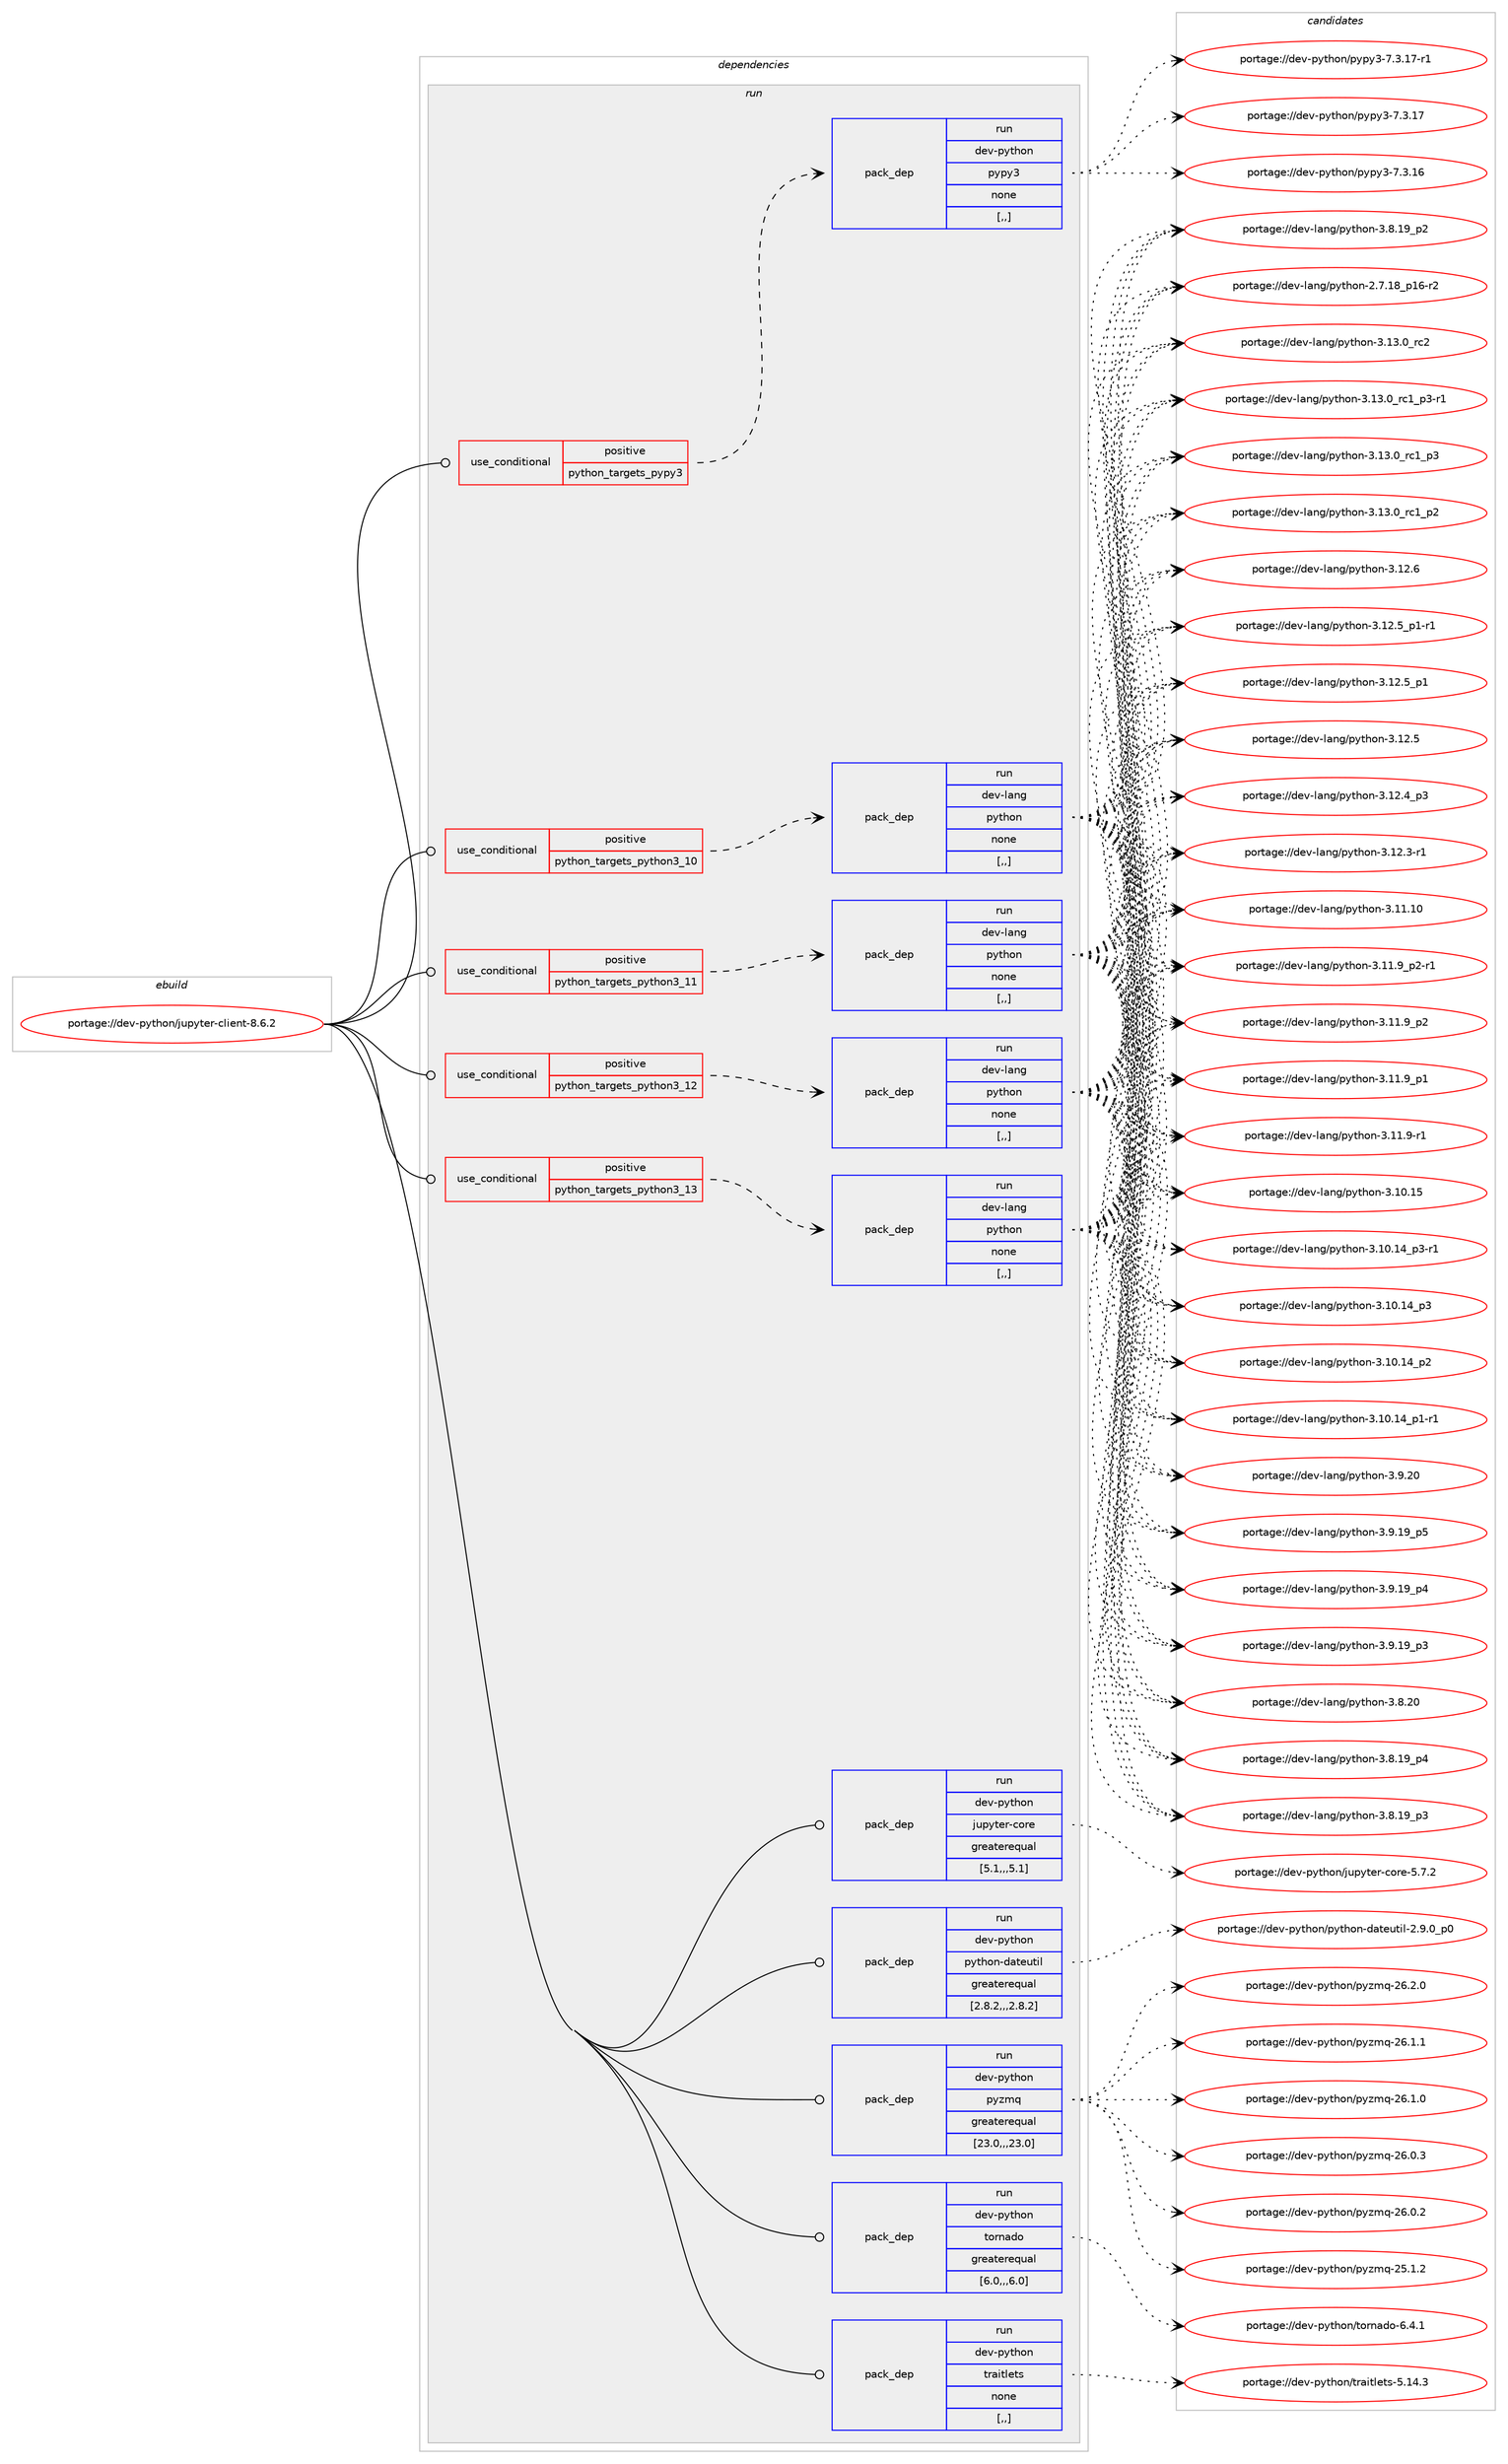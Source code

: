 digraph prolog {

# *************
# Graph options
# *************

newrank=true;
concentrate=true;
compound=true;
graph [rankdir=LR,fontname=Helvetica,fontsize=10,ranksep=1.5];#, ranksep=2.5, nodesep=0.2];
edge  [arrowhead=vee];
node  [fontname=Helvetica,fontsize=10];

# **********
# The ebuild
# **********

subgraph cluster_leftcol {
color=gray;
label=<<i>ebuild</i>>;
id [label="portage://dev-python/jupyter-client-8.6.2", color=red, width=4, href="../dev-python/jupyter-client-8.6.2.svg"];
}

# ****************
# The dependencies
# ****************

subgraph cluster_midcol {
color=gray;
label=<<i>dependencies</i>>;
subgraph cluster_compile {
fillcolor="#eeeeee";
style=filled;
label=<<i>compile</i>>;
}
subgraph cluster_compileandrun {
fillcolor="#eeeeee";
style=filled;
label=<<i>compile and run</i>>;
}
subgraph cluster_run {
fillcolor="#eeeeee";
style=filled;
label=<<i>run</i>>;
subgraph cond164316 {
dependency643608 [label=<<TABLE BORDER="0" CELLBORDER="1" CELLSPACING="0" CELLPADDING="4"><TR><TD ROWSPAN="3" CELLPADDING="10">use_conditional</TD></TR><TR><TD>positive</TD></TR><TR><TD>python_targets_pypy3</TD></TR></TABLE>>, shape=none, color=red];
subgraph pack474473 {
dependency643609 [label=<<TABLE BORDER="0" CELLBORDER="1" CELLSPACING="0" CELLPADDING="4" WIDTH="220"><TR><TD ROWSPAN="6" CELLPADDING="30">pack_dep</TD></TR><TR><TD WIDTH="110">run</TD></TR><TR><TD>dev-python</TD></TR><TR><TD>pypy3</TD></TR><TR><TD>none</TD></TR><TR><TD>[,,]</TD></TR></TABLE>>, shape=none, color=blue];
}
dependency643608:e -> dependency643609:w [weight=20,style="dashed",arrowhead="vee"];
}
id:e -> dependency643608:w [weight=20,style="solid",arrowhead="odot"];
subgraph cond164317 {
dependency643610 [label=<<TABLE BORDER="0" CELLBORDER="1" CELLSPACING="0" CELLPADDING="4"><TR><TD ROWSPAN="3" CELLPADDING="10">use_conditional</TD></TR><TR><TD>positive</TD></TR><TR><TD>python_targets_python3_10</TD></TR></TABLE>>, shape=none, color=red];
subgraph pack474474 {
dependency643611 [label=<<TABLE BORDER="0" CELLBORDER="1" CELLSPACING="0" CELLPADDING="4" WIDTH="220"><TR><TD ROWSPAN="6" CELLPADDING="30">pack_dep</TD></TR><TR><TD WIDTH="110">run</TD></TR><TR><TD>dev-lang</TD></TR><TR><TD>python</TD></TR><TR><TD>none</TD></TR><TR><TD>[,,]</TD></TR></TABLE>>, shape=none, color=blue];
}
dependency643610:e -> dependency643611:w [weight=20,style="dashed",arrowhead="vee"];
}
id:e -> dependency643610:w [weight=20,style="solid",arrowhead="odot"];
subgraph cond164318 {
dependency643612 [label=<<TABLE BORDER="0" CELLBORDER="1" CELLSPACING="0" CELLPADDING="4"><TR><TD ROWSPAN="3" CELLPADDING="10">use_conditional</TD></TR><TR><TD>positive</TD></TR><TR><TD>python_targets_python3_11</TD></TR></TABLE>>, shape=none, color=red];
subgraph pack474475 {
dependency643613 [label=<<TABLE BORDER="0" CELLBORDER="1" CELLSPACING="0" CELLPADDING="4" WIDTH="220"><TR><TD ROWSPAN="6" CELLPADDING="30">pack_dep</TD></TR><TR><TD WIDTH="110">run</TD></TR><TR><TD>dev-lang</TD></TR><TR><TD>python</TD></TR><TR><TD>none</TD></TR><TR><TD>[,,]</TD></TR></TABLE>>, shape=none, color=blue];
}
dependency643612:e -> dependency643613:w [weight=20,style="dashed",arrowhead="vee"];
}
id:e -> dependency643612:w [weight=20,style="solid",arrowhead="odot"];
subgraph cond164319 {
dependency643614 [label=<<TABLE BORDER="0" CELLBORDER="1" CELLSPACING="0" CELLPADDING="4"><TR><TD ROWSPAN="3" CELLPADDING="10">use_conditional</TD></TR><TR><TD>positive</TD></TR><TR><TD>python_targets_python3_12</TD></TR></TABLE>>, shape=none, color=red];
subgraph pack474476 {
dependency643615 [label=<<TABLE BORDER="0" CELLBORDER="1" CELLSPACING="0" CELLPADDING="4" WIDTH="220"><TR><TD ROWSPAN="6" CELLPADDING="30">pack_dep</TD></TR><TR><TD WIDTH="110">run</TD></TR><TR><TD>dev-lang</TD></TR><TR><TD>python</TD></TR><TR><TD>none</TD></TR><TR><TD>[,,]</TD></TR></TABLE>>, shape=none, color=blue];
}
dependency643614:e -> dependency643615:w [weight=20,style="dashed",arrowhead="vee"];
}
id:e -> dependency643614:w [weight=20,style="solid",arrowhead="odot"];
subgraph cond164320 {
dependency643616 [label=<<TABLE BORDER="0" CELLBORDER="1" CELLSPACING="0" CELLPADDING="4"><TR><TD ROWSPAN="3" CELLPADDING="10">use_conditional</TD></TR><TR><TD>positive</TD></TR><TR><TD>python_targets_python3_13</TD></TR></TABLE>>, shape=none, color=red];
subgraph pack474477 {
dependency643617 [label=<<TABLE BORDER="0" CELLBORDER="1" CELLSPACING="0" CELLPADDING="4" WIDTH="220"><TR><TD ROWSPAN="6" CELLPADDING="30">pack_dep</TD></TR><TR><TD WIDTH="110">run</TD></TR><TR><TD>dev-lang</TD></TR><TR><TD>python</TD></TR><TR><TD>none</TD></TR><TR><TD>[,,]</TD></TR></TABLE>>, shape=none, color=blue];
}
dependency643616:e -> dependency643617:w [weight=20,style="dashed",arrowhead="vee"];
}
id:e -> dependency643616:w [weight=20,style="solid",arrowhead="odot"];
subgraph pack474478 {
dependency643618 [label=<<TABLE BORDER="0" CELLBORDER="1" CELLSPACING="0" CELLPADDING="4" WIDTH="220"><TR><TD ROWSPAN="6" CELLPADDING="30">pack_dep</TD></TR><TR><TD WIDTH="110">run</TD></TR><TR><TD>dev-python</TD></TR><TR><TD>jupyter-core</TD></TR><TR><TD>greaterequal</TD></TR><TR><TD>[5.1,,,5.1]</TD></TR></TABLE>>, shape=none, color=blue];
}
id:e -> dependency643618:w [weight=20,style="solid",arrowhead="odot"];
subgraph pack474479 {
dependency643619 [label=<<TABLE BORDER="0" CELLBORDER="1" CELLSPACING="0" CELLPADDING="4" WIDTH="220"><TR><TD ROWSPAN="6" CELLPADDING="30">pack_dep</TD></TR><TR><TD WIDTH="110">run</TD></TR><TR><TD>dev-python</TD></TR><TR><TD>python-dateutil</TD></TR><TR><TD>greaterequal</TD></TR><TR><TD>[2.8.2,,,2.8.2]</TD></TR></TABLE>>, shape=none, color=blue];
}
id:e -> dependency643619:w [weight=20,style="solid",arrowhead="odot"];
subgraph pack474480 {
dependency643620 [label=<<TABLE BORDER="0" CELLBORDER="1" CELLSPACING="0" CELLPADDING="4" WIDTH="220"><TR><TD ROWSPAN="6" CELLPADDING="30">pack_dep</TD></TR><TR><TD WIDTH="110">run</TD></TR><TR><TD>dev-python</TD></TR><TR><TD>pyzmq</TD></TR><TR><TD>greaterequal</TD></TR><TR><TD>[23.0,,,23.0]</TD></TR></TABLE>>, shape=none, color=blue];
}
id:e -> dependency643620:w [weight=20,style="solid",arrowhead="odot"];
subgraph pack474481 {
dependency643621 [label=<<TABLE BORDER="0" CELLBORDER="1" CELLSPACING="0" CELLPADDING="4" WIDTH="220"><TR><TD ROWSPAN="6" CELLPADDING="30">pack_dep</TD></TR><TR><TD WIDTH="110">run</TD></TR><TR><TD>dev-python</TD></TR><TR><TD>tornado</TD></TR><TR><TD>greaterequal</TD></TR><TR><TD>[6.0,,,6.0]</TD></TR></TABLE>>, shape=none, color=blue];
}
id:e -> dependency643621:w [weight=20,style="solid",arrowhead="odot"];
subgraph pack474482 {
dependency643622 [label=<<TABLE BORDER="0" CELLBORDER="1" CELLSPACING="0" CELLPADDING="4" WIDTH="220"><TR><TD ROWSPAN="6" CELLPADDING="30">pack_dep</TD></TR><TR><TD WIDTH="110">run</TD></TR><TR><TD>dev-python</TD></TR><TR><TD>traitlets</TD></TR><TR><TD>none</TD></TR><TR><TD>[,,]</TD></TR></TABLE>>, shape=none, color=blue];
}
id:e -> dependency643622:w [weight=20,style="solid",arrowhead="odot"];
}
}

# **************
# The candidates
# **************

subgraph cluster_choices {
rank=same;
color=gray;
label=<<i>candidates</i>>;

subgraph choice474473 {
color=black;
nodesep=1;
choice100101118451121211161041111104711212111212151455546514649554511449 [label="portage://dev-python/pypy3-7.3.17-r1", color=red, width=4,href="../dev-python/pypy3-7.3.17-r1.svg"];
choice10010111845112121116104111110471121211121215145554651464955 [label="portage://dev-python/pypy3-7.3.17", color=red, width=4,href="../dev-python/pypy3-7.3.17.svg"];
choice10010111845112121116104111110471121211121215145554651464954 [label="portage://dev-python/pypy3-7.3.16", color=red, width=4,href="../dev-python/pypy3-7.3.16.svg"];
dependency643609:e -> choice100101118451121211161041111104711212111212151455546514649554511449:w [style=dotted,weight="100"];
dependency643609:e -> choice10010111845112121116104111110471121211121215145554651464955:w [style=dotted,weight="100"];
dependency643609:e -> choice10010111845112121116104111110471121211121215145554651464954:w [style=dotted,weight="100"];
}
subgraph choice474474 {
color=black;
nodesep=1;
choice10010111845108971101034711212111610411111045514649514648951149950 [label="portage://dev-lang/python-3.13.0_rc2", color=red, width=4,href="../dev-lang/python-3.13.0_rc2.svg"];
choice1001011184510897110103471121211161041111104551464951464895114994995112514511449 [label="portage://dev-lang/python-3.13.0_rc1_p3-r1", color=red, width=4,href="../dev-lang/python-3.13.0_rc1_p3-r1.svg"];
choice100101118451089711010347112121116104111110455146495146489511499499511251 [label="portage://dev-lang/python-3.13.0_rc1_p3", color=red, width=4,href="../dev-lang/python-3.13.0_rc1_p3.svg"];
choice100101118451089711010347112121116104111110455146495146489511499499511250 [label="portage://dev-lang/python-3.13.0_rc1_p2", color=red, width=4,href="../dev-lang/python-3.13.0_rc1_p2.svg"];
choice10010111845108971101034711212111610411111045514649504654 [label="portage://dev-lang/python-3.12.6", color=red, width=4,href="../dev-lang/python-3.12.6.svg"];
choice1001011184510897110103471121211161041111104551464950465395112494511449 [label="portage://dev-lang/python-3.12.5_p1-r1", color=red, width=4,href="../dev-lang/python-3.12.5_p1-r1.svg"];
choice100101118451089711010347112121116104111110455146495046539511249 [label="portage://dev-lang/python-3.12.5_p1", color=red, width=4,href="../dev-lang/python-3.12.5_p1.svg"];
choice10010111845108971101034711212111610411111045514649504653 [label="portage://dev-lang/python-3.12.5", color=red, width=4,href="../dev-lang/python-3.12.5.svg"];
choice100101118451089711010347112121116104111110455146495046529511251 [label="portage://dev-lang/python-3.12.4_p3", color=red, width=4,href="../dev-lang/python-3.12.4_p3.svg"];
choice100101118451089711010347112121116104111110455146495046514511449 [label="portage://dev-lang/python-3.12.3-r1", color=red, width=4,href="../dev-lang/python-3.12.3-r1.svg"];
choice1001011184510897110103471121211161041111104551464949464948 [label="portage://dev-lang/python-3.11.10", color=red, width=4,href="../dev-lang/python-3.11.10.svg"];
choice1001011184510897110103471121211161041111104551464949465795112504511449 [label="portage://dev-lang/python-3.11.9_p2-r1", color=red, width=4,href="../dev-lang/python-3.11.9_p2-r1.svg"];
choice100101118451089711010347112121116104111110455146494946579511250 [label="portage://dev-lang/python-3.11.9_p2", color=red, width=4,href="../dev-lang/python-3.11.9_p2.svg"];
choice100101118451089711010347112121116104111110455146494946579511249 [label="portage://dev-lang/python-3.11.9_p1", color=red, width=4,href="../dev-lang/python-3.11.9_p1.svg"];
choice100101118451089711010347112121116104111110455146494946574511449 [label="portage://dev-lang/python-3.11.9-r1", color=red, width=4,href="../dev-lang/python-3.11.9-r1.svg"];
choice1001011184510897110103471121211161041111104551464948464953 [label="portage://dev-lang/python-3.10.15", color=red, width=4,href="../dev-lang/python-3.10.15.svg"];
choice100101118451089711010347112121116104111110455146494846495295112514511449 [label="portage://dev-lang/python-3.10.14_p3-r1", color=red, width=4,href="../dev-lang/python-3.10.14_p3-r1.svg"];
choice10010111845108971101034711212111610411111045514649484649529511251 [label="portage://dev-lang/python-3.10.14_p3", color=red, width=4,href="../dev-lang/python-3.10.14_p3.svg"];
choice10010111845108971101034711212111610411111045514649484649529511250 [label="portage://dev-lang/python-3.10.14_p2", color=red, width=4,href="../dev-lang/python-3.10.14_p2.svg"];
choice100101118451089711010347112121116104111110455146494846495295112494511449 [label="portage://dev-lang/python-3.10.14_p1-r1", color=red, width=4,href="../dev-lang/python-3.10.14_p1-r1.svg"];
choice10010111845108971101034711212111610411111045514657465048 [label="portage://dev-lang/python-3.9.20", color=red, width=4,href="../dev-lang/python-3.9.20.svg"];
choice100101118451089711010347112121116104111110455146574649579511253 [label="portage://dev-lang/python-3.9.19_p5", color=red, width=4,href="../dev-lang/python-3.9.19_p5.svg"];
choice100101118451089711010347112121116104111110455146574649579511252 [label="portage://dev-lang/python-3.9.19_p4", color=red, width=4,href="../dev-lang/python-3.9.19_p4.svg"];
choice100101118451089711010347112121116104111110455146574649579511251 [label="portage://dev-lang/python-3.9.19_p3", color=red, width=4,href="../dev-lang/python-3.9.19_p3.svg"];
choice10010111845108971101034711212111610411111045514656465048 [label="portage://dev-lang/python-3.8.20", color=red, width=4,href="../dev-lang/python-3.8.20.svg"];
choice100101118451089711010347112121116104111110455146564649579511252 [label="portage://dev-lang/python-3.8.19_p4", color=red, width=4,href="../dev-lang/python-3.8.19_p4.svg"];
choice100101118451089711010347112121116104111110455146564649579511251 [label="portage://dev-lang/python-3.8.19_p3", color=red, width=4,href="../dev-lang/python-3.8.19_p3.svg"];
choice100101118451089711010347112121116104111110455146564649579511250 [label="portage://dev-lang/python-3.8.19_p2", color=red, width=4,href="../dev-lang/python-3.8.19_p2.svg"];
choice100101118451089711010347112121116104111110455046554649569511249544511450 [label="portage://dev-lang/python-2.7.18_p16-r2", color=red, width=4,href="../dev-lang/python-2.7.18_p16-r2.svg"];
dependency643611:e -> choice10010111845108971101034711212111610411111045514649514648951149950:w [style=dotted,weight="100"];
dependency643611:e -> choice1001011184510897110103471121211161041111104551464951464895114994995112514511449:w [style=dotted,weight="100"];
dependency643611:e -> choice100101118451089711010347112121116104111110455146495146489511499499511251:w [style=dotted,weight="100"];
dependency643611:e -> choice100101118451089711010347112121116104111110455146495146489511499499511250:w [style=dotted,weight="100"];
dependency643611:e -> choice10010111845108971101034711212111610411111045514649504654:w [style=dotted,weight="100"];
dependency643611:e -> choice1001011184510897110103471121211161041111104551464950465395112494511449:w [style=dotted,weight="100"];
dependency643611:e -> choice100101118451089711010347112121116104111110455146495046539511249:w [style=dotted,weight="100"];
dependency643611:e -> choice10010111845108971101034711212111610411111045514649504653:w [style=dotted,weight="100"];
dependency643611:e -> choice100101118451089711010347112121116104111110455146495046529511251:w [style=dotted,weight="100"];
dependency643611:e -> choice100101118451089711010347112121116104111110455146495046514511449:w [style=dotted,weight="100"];
dependency643611:e -> choice1001011184510897110103471121211161041111104551464949464948:w [style=dotted,weight="100"];
dependency643611:e -> choice1001011184510897110103471121211161041111104551464949465795112504511449:w [style=dotted,weight="100"];
dependency643611:e -> choice100101118451089711010347112121116104111110455146494946579511250:w [style=dotted,weight="100"];
dependency643611:e -> choice100101118451089711010347112121116104111110455146494946579511249:w [style=dotted,weight="100"];
dependency643611:e -> choice100101118451089711010347112121116104111110455146494946574511449:w [style=dotted,weight="100"];
dependency643611:e -> choice1001011184510897110103471121211161041111104551464948464953:w [style=dotted,weight="100"];
dependency643611:e -> choice100101118451089711010347112121116104111110455146494846495295112514511449:w [style=dotted,weight="100"];
dependency643611:e -> choice10010111845108971101034711212111610411111045514649484649529511251:w [style=dotted,weight="100"];
dependency643611:e -> choice10010111845108971101034711212111610411111045514649484649529511250:w [style=dotted,weight="100"];
dependency643611:e -> choice100101118451089711010347112121116104111110455146494846495295112494511449:w [style=dotted,weight="100"];
dependency643611:e -> choice10010111845108971101034711212111610411111045514657465048:w [style=dotted,weight="100"];
dependency643611:e -> choice100101118451089711010347112121116104111110455146574649579511253:w [style=dotted,weight="100"];
dependency643611:e -> choice100101118451089711010347112121116104111110455146574649579511252:w [style=dotted,weight="100"];
dependency643611:e -> choice100101118451089711010347112121116104111110455146574649579511251:w [style=dotted,weight="100"];
dependency643611:e -> choice10010111845108971101034711212111610411111045514656465048:w [style=dotted,weight="100"];
dependency643611:e -> choice100101118451089711010347112121116104111110455146564649579511252:w [style=dotted,weight="100"];
dependency643611:e -> choice100101118451089711010347112121116104111110455146564649579511251:w [style=dotted,weight="100"];
dependency643611:e -> choice100101118451089711010347112121116104111110455146564649579511250:w [style=dotted,weight="100"];
dependency643611:e -> choice100101118451089711010347112121116104111110455046554649569511249544511450:w [style=dotted,weight="100"];
}
subgraph choice474475 {
color=black;
nodesep=1;
choice10010111845108971101034711212111610411111045514649514648951149950 [label="portage://dev-lang/python-3.13.0_rc2", color=red, width=4,href="../dev-lang/python-3.13.0_rc2.svg"];
choice1001011184510897110103471121211161041111104551464951464895114994995112514511449 [label="portage://dev-lang/python-3.13.0_rc1_p3-r1", color=red, width=4,href="../dev-lang/python-3.13.0_rc1_p3-r1.svg"];
choice100101118451089711010347112121116104111110455146495146489511499499511251 [label="portage://dev-lang/python-3.13.0_rc1_p3", color=red, width=4,href="../dev-lang/python-3.13.0_rc1_p3.svg"];
choice100101118451089711010347112121116104111110455146495146489511499499511250 [label="portage://dev-lang/python-3.13.0_rc1_p2", color=red, width=4,href="../dev-lang/python-3.13.0_rc1_p2.svg"];
choice10010111845108971101034711212111610411111045514649504654 [label="portage://dev-lang/python-3.12.6", color=red, width=4,href="../dev-lang/python-3.12.6.svg"];
choice1001011184510897110103471121211161041111104551464950465395112494511449 [label="portage://dev-lang/python-3.12.5_p1-r1", color=red, width=4,href="../dev-lang/python-3.12.5_p1-r1.svg"];
choice100101118451089711010347112121116104111110455146495046539511249 [label="portage://dev-lang/python-3.12.5_p1", color=red, width=4,href="../dev-lang/python-3.12.5_p1.svg"];
choice10010111845108971101034711212111610411111045514649504653 [label="portage://dev-lang/python-3.12.5", color=red, width=4,href="../dev-lang/python-3.12.5.svg"];
choice100101118451089711010347112121116104111110455146495046529511251 [label="portage://dev-lang/python-3.12.4_p3", color=red, width=4,href="../dev-lang/python-3.12.4_p3.svg"];
choice100101118451089711010347112121116104111110455146495046514511449 [label="portage://dev-lang/python-3.12.3-r1", color=red, width=4,href="../dev-lang/python-3.12.3-r1.svg"];
choice1001011184510897110103471121211161041111104551464949464948 [label="portage://dev-lang/python-3.11.10", color=red, width=4,href="../dev-lang/python-3.11.10.svg"];
choice1001011184510897110103471121211161041111104551464949465795112504511449 [label="portage://dev-lang/python-3.11.9_p2-r1", color=red, width=4,href="../dev-lang/python-3.11.9_p2-r1.svg"];
choice100101118451089711010347112121116104111110455146494946579511250 [label="portage://dev-lang/python-3.11.9_p2", color=red, width=4,href="../dev-lang/python-3.11.9_p2.svg"];
choice100101118451089711010347112121116104111110455146494946579511249 [label="portage://dev-lang/python-3.11.9_p1", color=red, width=4,href="../dev-lang/python-3.11.9_p1.svg"];
choice100101118451089711010347112121116104111110455146494946574511449 [label="portage://dev-lang/python-3.11.9-r1", color=red, width=4,href="../dev-lang/python-3.11.9-r1.svg"];
choice1001011184510897110103471121211161041111104551464948464953 [label="portage://dev-lang/python-3.10.15", color=red, width=4,href="../dev-lang/python-3.10.15.svg"];
choice100101118451089711010347112121116104111110455146494846495295112514511449 [label="portage://dev-lang/python-3.10.14_p3-r1", color=red, width=4,href="../dev-lang/python-3.10.14_p3-r1.svg"];
choice10010111845108971101034711212111610411111045514649484649529511251 [label="portage://dev-lang/python-3.10.14_p3", color=red, width=4,href="../dev-lang/python-3.10.14_p3.svg"];
choice10010111845108971101034711212111610411111045514649484649529511250 [label="portage://dev-lang/python-3.10.14_p2", color=red, width=4,href="../dev-lang/python-3.10.14_p2.svg"];
choice100101118451089711010347112121116104111110455146494846495295112494511449 [label="portage://dev-lang/python-3.10.14_p1-r1", color=red, width=4,href="../dev-lang/python-3.10.14_p1-r1.svg"];
choice10010111845108971101034711212111610411111045514657465048 [label="portage://dev-lang/python-3.9.20", color=red, width=4,href="../dev-lang/python-3.9.20.svg"];
choice100101118451089711010347112121116104111110455146574649579511253 [label="portage://dev-lang/python-3.9.19_p5", color=red, width=4,href="../dev-lang/python-3.9.19_p5.svg"];
choice100101118451089711010347112121116104111110455146574649579511252 [label="portage://dev-lang/python-3.9.19_p4", color=red, width=4,href="../dev-lang/python-3.9.19_p4.svg"];
choice100101118451089711010347112121116104111110455146574649579511251 [label="portage://dev-lang/python-3.9.19_p3", color=red, width=4,href="../dev-lang/python-3.9.19_p3.svg"];
choice10010111845108971101034711212111610411111045514656465048 [label="portage://dev-lang/python-3.8.20", color=red, width=4,href="../dev-lang/python-3.8.20.svg"];
choice100101118451089711010347112121116104111110455146564649579511252 [label="portage://dev-lang/python-3.8.19_p4", color=red, width=4,href="../dev-lang/python-3.8.19_p4.svg"];
choice100101118451089711010347112121116104111110455146564649579511251 [label="portage://dev-lang/python-3.8.19_p3", color=red, width=4,href="../dev-lang/python-3.8.19_p3.svg"];
choice100101118451089711010347112121116104111110455146564649579511250 [label="portage://dev-lang/python-3.8.19_p2", color=red, width=4,href="../dev-lang/python-3.8.19_p2.svg"];
choice100101118451089711010347112121116104111110455046554649569511249544511450 [label="portage://dev-lang/python-2.7.18_p16-r2", color=red, width=4,href="../dev-lang/python-2.7.18_p16-r2.svg"];
dependency643613:e -> choice10010111845108971101034711212111610411111045514649514648951149950:w [style=dotted,weight="100"];
dependency643613:e -> choice1001011184510897110103471121211161041111104551464951464895114994995112514511449:w [style=dotted,weight="100"];
dependency643613:e -> choice100101118451089711010347112121116104111110455146495146489511499499511251:w [style=dotted,weight="100"];
dependency643613:e -> choice100101118451089711010347112121116104111110455146495146489511499499511250:w [style=dotted,weight="100"];
dependency643613:e -> choice10010111845108971101034711212111610411111045514649504654:w [style=dotted,weight="100"];
dependency643613:e -> choice1001011184510897110103471121211161041111104551464950465395112494511449:w [style=dotted,weight="100"];
dependency643613:e -> choice100101118451089711010347112121116104111110455146495046539511249:w [style=dotted,weight="100"];
dependency643613:e -> choice10010111845108971101034711212111610411111045514649504653:w [style=dotted,weight="100"];
dependency643613:e -> choice100101118451089711010347112121116104111110455146495046529511251:w [style=dotted,weight="100"];
dependency643613:e -> choice100101118451089711010347112121116104111110455146495046514511449:w [style=dotted,weight="100"];
dependency643613:e -> choice1001011184510897110103471121211161041111104551464949464948:w [style=dotted,weight="100"];
dependency643613:e -> choice1001011184510897110103471121211161041111104551464949465795112504511449:w [style=dotted,weight="100"];
dependency643613:e -> choice100101118451089711010347112121116104111110455146494946579511250:w [style=dotted,weight="100"];
dependency643613:e -> choice100101118451089711010347112121116104111110455146494946579511249:w [style=dotted,weight="100"];
dependency643613:e -> choice100101118451089711010347112121116104111110455146494946574511449:w [style=dotted,weight="100"];
dependency643613:e -> choice1001011184510897110103471121211161041111104551464948464953:w [style=dotted,weight="100"];
dependency643613:e -> choice100101118451089711010347112121116104111110455146494846495295112514511449:w [style=dotted,weight="100"];
dependency643613:e -> choice10010111845108971101034711212111610411111045514649484649529511251:w [style=dotted,weight="100"];
dependency643613:e -> choice10010111845108971101034711212111610411111045514649484649529511250:w [style=dotted,weight="100"];
dependency643613:e -> choice100101118451089711010347112121116104111110455146494846495295112494511449:w [style=dotted,weight="100"];
dependency643613:e -> choice10010111845108971101034711212111610411111045514657465048:w [style=dotted,weight="100"];
dependency643613:e -> choice100101118451089711010347112121116104111110455146574649579511253:w [style=dotted,weight="100"];
dependency643613:e -> choice100101118451089711010347112121116104111110455146574649579511252:w [style=dotted,weight="100"];
dependency643613:e -> choice100101118451089711010347112121116104111110455146574649579511251:w [style=dotted,weight="100"];
dependency643613:e -> choice10010111845108971101034711212111610411111045514656465048:w [style=dotted,weight="100"];
dependency643613:e -> choice100101118451089711010347112121116104111110455146564649579511252:w [style=dotted,weight="100"];
dependency643613:e -> choice100101118451089711010347112121116104111110455146564649579511251:w [style=dotted,weight="100"];
dependency643613:e -> choice100101118451089711010347112121116104111110455146564649579511250:w [style=dotted,weight="100"];
dependency643613:e -> choice100101118451089711010347112121116104111110455046554649569511249544511450:w [style=dotted,weight="100"];
}
subgraph choice474476 {
color=black;
nodesep=1;
choice10010111845108971101034711212111610411111045514649514648951149950 [label="portage://dev-lang/python-3.13.0_rc2", color=red, width=4,href="../dev-lang/python-3.13.0_rc2.svg"];
choice1001011184510897110103471121211161041111104551464951464895114994995112514511449 [label="portage://dev-lang/python-3.13.0_rc1_p3-r1", color=red, width=4,href="../dev-lang/python-3.13.0_rc1_p3-r1.svg"];
choice100101118451089711010347112121116104111110455146495146489511499499511251 [label="portage://dev-lang/python-3.13.0_rc1_p3", color=red, width=4,href="../dev-lang/python-3.13.0_rc1_p3.svg"];
choice100101118451089711010347112121116104111110455146495146489511499499511250 [label="portage://dev-lang/python-3.13.0_rc1_p2", color=red, width=4,href="../dev-lang/python-3.13.0_rc1_p2.svg"];
choice10010111845108971101034711212111610411111045514649504654 [label="portage://dev-lang/python-3.12.6", color=red, width=4,href="../dev-lang/python-3.12.6.svg"];
choice1001011184510897110103471121211161041111104551464950465395112494511449 [label="portage://dev-lang/python-3.12.5_p1-r1", color=red, width=4,href="../dev-lang/python-3.12.5_p1-r1.svg"];
choice100101118451089711010347112121116104111110455146495046539511249 [label="portage://dev-lang/python-3.12.5_p1", color=red, width=4,href="../dev-lang/python-3.12.5_p1.svg"];
choice10010111845108971101034711212111610411111045514649504653 [label="portage://dev-lang/python-3.12.5", color=red, width=4,href="../dev-lang/python-3.12.5.svg"];
choice100101118451089711010347112121116104111110455146495046529511251 [label="portage://dev-lang/python-3.12.4_p3", color=red, width=4,href="../dev-lang/python-3.12.4_p3.svg"];
choice100101118451089711010347112121116104111110455146495046514511449 [label="portage://dev-lang/python-3.12.3-r1", color=red, width=4,href="../dev-lang/python-3.12.3-r1.svg"];
choice1001011184510897110103471121211161041111104551464949464948 [label="portage://dev-lang/python-3.11.10", color=red, width=4,href="../dev-lang/python-3.11.10.svg"];
choice1001011184510897110103471121211161041111104551464949465795112504511449 [label="portage://dev-lang/python-3.11.9_p2-r1", color=red, width=4,href="../dev-lang/python-3.11.9_p2-r1.svg"];
choice100101118451089711010347112121116104111110455146494946579511250 [label="portage://dev-lang/python-3.11.9_p2", color=red, width=4,href="../dev-lang/python-3.11.9_p2.svg"];
choice100101118451089711010347112121116104111110455146494946579511249 [label="portage://dev-lang/python-3.11.9_p1", color=red, width=4,href="../dev-lang/python-3.11.9_p1.svg"];
choice100101118451089711010347112121116104111110455146494946574511449 [label="portage://dev-lang/python-3.11.9-r1", color=red, width=4,href="../dev-lang/python-3.11.9-r1.svg"];
choice1001011184510897110103471121211161041111104551464948464953 [label="portage://dev-lang/python-3.10.15", color=red, width=4,href="../dev-lang/python-3.10.15.svg"];
choice100101118451089711010347112121116104111110455146494846495295112514511449 [label="portage://dev-lang/python-3.10.14_p3-r1", color=red, width=4,href="../dev-lang/python-3.10.14_p3-r1.svg"];
choice10010111845108971101034711212111610411111045514649484649529511251 [label="portage://dev-lang/python-3.10.14_p3", color=red, width=4,href="../dev-lang/python-3.10.14_p3.svg"];
choice10010111845108971101034711212111610411111045514649484649529511250 [label="portage://dev-lang/python-3.10.14_p2", color=red, width=4,href="../dev-lang/python-3.10.14_p2.svg"];
choice100101118451089711010347112121116104111110455146494846495295112494511449 [label="portage://dev-lang/python-3.10.14_p1-r1", color=red, width=4,href="../dev-lang/python-3.10.14_p1-r1.svg"];
choice10010111845108971101034711212111610411111045514657465048 [label="portage://dev-lang/python-3.9.20", color=red, width=4,href="../dev-lang/python-3.9.20.svg"];
choice100101118451089711010347112121116104111110455146574649579511253 [label="portage://dev-lang/python-3.9.19_p5", color=red, width=4,href="../dev-lang/python-3.9.19_p5.svg"];
choice100101118451089711010347112121116104111110455146574649579511252 [label="portage://dev-lang/python-3.9.19_p4", color=red, width=4,href="../dev-lang/python-3.9.19_p4.svg"];
choice100101118451089711010347112121116104111110455146574649579511251 [label="portage://dev-lang/python-3.9.19_p3", color=red, width=4,href="../dev-lang/python-3.9.19_p3.svg"];
choice10010111845108971101034711212111610411111045514656465048 [label="portage://dev-lang/python-3.8.20", color=red, width=4,href="../dev-lang/python-3.8.20.svg"];
choice100101118451089711010347112121116104111110455146564649579511252 [label="portage://dev-lang/python-3.8.19_p4", color=red, width=4,href="../dev-lang/python-3.8.19_p4.svg"];
choice100101118451089711010347112121116104111110455146564649579511251 [label="portage://dev-lang/python-3.8.19_p3", color=red, width=4,href="../dev-lang/python-3.8.19_p3.svg"];
choice100101118451089711010347112121116104111110455146564649579511250 [label="portage://dev-lang/python-3.8.19_p2", color=red, width=4,href="../dev-lang/python-3.8.19_p2.svg"];
choice100101118451089711010347112121116104111110455046554649569511249544511450 [label="portage://dev-lang/python-2.7.18_p16-r2", color=red, width=4,href="../dev-lang/python-2.7.18_p16-r2.svg"];
dependency643615:e -> choice10010111845108971101034711212111610411111045514649514648951149950:w [style=dotted,weight="100"];
dependency643615:e -> choice1001011184510897110103471121211161041111104551464951464895114994995112514511449:w [style=dotted,weight="100"];
dependency643615:e -> choice100101118451089711010347112121116104111110455146495146489511499499511251:w [style=dotted,weight="100"];
dependency643615:e -> choice100101118451089711010347112121116104111110455146495146489511499499511250:w [style=dotted,weight="100"];
dependency643615:e -> choice10010111845108971101034711212111610411111045514649504654:w [style=dotted,weight="100"];
dependency643615:e -> choice1001011184510897110103471121211161041111104551464950465395112494511449:w [style=dotted,weight="100"];
dependency643615:e -> choice100101118451089711010347112121116104111110455146495046539511249:w [style=dotted,weight="100"];
dependency643615:e -> choice10010111845108971101034711212111610411111045514649504653:w [style=dotted,weight="100"];
dependency643615:e -> choice100101118451089711010347112121116104111110455146495046529511251:w [style=dotted,weight="100"];
dependency643615:e -> choice100101118451089711010347112121116104111110455146495046514511449:w [style=dotted,weight="100"];
dependency643615:e -> choice1001011184510897110103471121211161041111104551464949464948:w [style=dotted,weight="100"];
dependency643615:e -> choice1001011184510897110103471121211161041111104551464949465795112504511449:w [style=dotted,weight="100"];
dependency643615:e -> choice100101118451089711010347112121116104111110455146494946579511250:w [style=dotted,weight="100"];
dependency643615:e -> choice100101118451089711010347112121116104111110455146494946579511249:w [style=dotted,weight="100"];
dependency643615:e -> choice100101118451089711010347112121116104111110455146494946574511449:w [style=dotted,weight="100"];
dependency643615:e -> choice1001011184510897110103471121211161041111104551464948464953:w [style=dotted,weight="100"];
dependency643615:e -> choice100101118451089711010347112121116104111110455146494846495295112514511449:w [style=dotted,weight="100"];
dependency643615:e -> choice10010111845108971101034711212111610411111045514649484649529511251:w [style=dotted,weight="100"];
dependency643615:e -> choice10010111845108971101034711212111610411111045514649484649529511250:w [style=dotted,weight="100"];
dependency643615:e -> choice100101118451089711010347112121116104111110455146494846495295112494511449:w [style=dotted,weight="100"];
dependency643615:e -> choice10010111845108971101034711212111610411111045514657465048:w [style=dotted,weight="100"];
dependency643615:e -> choice100101118451089711010347112121116104111110455146574649579511253:w [style=dotted,weight="100"];
dependency643615:e -> choice100101118451089711010347112121116104111110455146574649579511252:w [style=dotted,weight="100"];
dependency643615:e -> choice100101118451089711010347112121116104111110455146574649579511251:w [style=dotted,weight="100"];
dependency643615:e -> choice10010111845108971101034711212111610411111045514656465048:w [style=dotted,weight="100"];
dependency643615:e -> choice100101118451089711010347112121116104111110455146564649579511252:w [style=dotted,weight="100"];
dependency643615:e -> choice100101118451089711010347112121116104111110455146564649579511251:w [style=dotted,weight="100"];
dependency643615:e -> choice100101118451089711010347112121116104111110455146564649579511250:w [style=dotted,weight="100"];
dependency643615:e -> choice100101118451089711010347112121116104111110455046554649569511249544511450:w [style=dotted,weight="100"];
}
subgraph choice474477 {
color=black;
nodesep=1;
choice10010111845108971101034711212111610411111045514649514648951149950 [label="portage://dev-lang/python-3.13.0_rc2", color=red, width=4,href="../dev-lang/python-3.13.0_rc2.svg"];
choice1001011184510897110103471121211161041111104551464951464895114994995112514511449 [label="portage://dev-lang/python-3.13.0_rc1_p3-r1", color=red, width=4,href="../dev-lang/python-3.13.0_rc1_p3-r1.svg"];
choice100101118451089711010347112121116104111110455146495146489511499499511251 [label="portage://dev-lang/python-3.13.0_rc1_p3", color=red, width=4,href="../dev-lang/python-3.13.0_rc1_p3.svg"];
choice100101118451089711010347112121116104111110455146495146489511499499511250 [label="portage://dev-lang/python-3.13.0_rc1_p2", color=red, width=4,href="../dev-lang/python-3.13.0_rc1_p2.svg"];
choice10010111845108971101034711212111610411111045514649504654 [label="portage://dev-lang/python-3.12.6", color=red, width=4,href="../dev-lang/python-3.12.6.svg"];
choice1001011184510897110103471121211161041111104551464950465395112494511449 [label="portage://dev-lang/python-3.12.5_p1-r1", color=red, width=4,href="../dev-lang/python-3.12.5_p1-r1.svg"];
choice100101118451089711010347112121116104111110455146495046539511249 [label="portage://dev-lang/python-3.12.5_p1", color=red, width=4,href="../dev-lang/python-3.12.5_p1.svg"];
choice10010111845108971101034711212111610411111045514649504653 [label="portage://dev-lang/python-3.12.5", color=red, width=4,href="../dev-lang/python-3.12.5.svg"];
choice100101118451089711010347112121116104111110455146495046529511251 [label="portage://dev-lang/python-3.12.4_p3", color=red, width=4,href="../dev-lang/python-3.12.4_p3.svg"];
choice100101118451089711010347112121116104111110455146495046514511449 [label="portage://dev-lang/python-3.12.3-r1", color=red, width=4,href="../dev-lang/python-3.12.3-r1.svg"];
choice1001011184510897110103471121211161041111104551464949464948 [label="portage://dev-lang/python-3.11.10", color=red, width=4,href="../dev-lang/python-3.11.10.svg"];
choice1001011184510897110103471121211161041111104551464949465795112504511449 [label="portage://dev-lang/python-3.11.9_p2-r1", color=red, width=4,href="../dev-lang/python-3.11.9_p2-r1.svg"];
choice100101118451089711010347112121116104111110455146494946579511250 [label="portage://dev-lang/python-3.11.9_p2", color=red, width=4,href="../dev-lang/python-3.11.9_p2.svg"];
choice100101118451089711010347112121116104111110455146494946579511249 [label="portage://dev-lang/python-3.11.9_p1", color=red, width=4,href="../dev-lang/python-3.11.9_p1.svg"];
choice100101118451089711010347112121116104111110455146494946574511449 [label="portage://dev-lang/python-3.11.9-r1", color=red, width=4,href="../dev-lang/python-3.11.9-r1.svg"];
choice1001011184510897110103471121211161041111104551464948464953 [label="portage://dev-lang/python-3.10.15", color=red, width=4,href="../dev-lang/python-3.10.15.svg"];
choice100101118451089711010347112121116104111110455146494846495295112514511449 [label="portage://dev-lang/python-3.10.14_p3-r1", color=red, width=4,href="../dev-lang/python-3.10.14_p3-r1.svg"];
choice10010111845108971101034711212111610411111045514649484649529511251 [label="portage://dev-lang/python-3.10.14_p3", color=red, width=4,href="../dev-lang/python-3.10.14_p3.svg"];
choice10010111845108971101034711212111610411111045514649484649529511250 [label="portage://dev-lang/python-3.10.14_p2", color=red, width=4,href="../dev-lang/python-3.10.14_p2.svg"];
choice100101118451089711010347112121116104111110455146494846495295112494511449 [label="portage://dev-lang/python-3.10.14_p1-r1", color=red, width=4,href="../dev-lang/python-3.10.14_p1-r1.svg"];
choice10010111845108971101034711212111610411111045514657465048 [label="portage://dev-lang/python-3.9.20", color=red, width=4,href="../dev-lang/python-3.9.20.svg"];
choice100101118451089711010347112121116104111110455146574649579511253 [label="portage://dev-lang/python-3.9.19_p5", color=red, width=4,href="../dev-lang/python-3.9.19_p5.svg"];
choice100101118451089711010347112121116104111110455146574649579511252 [label="portage://dev-lang/python-3.9.19_p4", color=red, width=4,href="../dev-lang/python-3.9.19_p4.svg"];
choice100101118451089711010347112121116104111110455146574649579511251 [label="portage://dev-lang/python-3.9.19_p3", color=red, width=4,href="../dev-lang/python-3.9.19_p3.svg"];
choice10010111845108971101034711212111610411111045514656465048 [label="portage://dev-lang/python-3.8.20", color=red, width=4,href="../dev-lang/python-3.8.20.svg"];
choice100101118451089711010347112121116104111110455146564649579511252 [label="portage://dev-lang/python-3.8.19_p4", color=red, width=4,href="../dev-lang/python-3.8.19_p4.svg"];
choice100101118451089711010347112121116104111110455146564649579511251 [label="portage://dev-lang/python-3.8.19_p3", color=red, width=4,href="../dev-lang/python-3.8.19_p3.svg"];
choice100101118451089711010347112121116104111110455146564649579511250 [label="portage://dev-lang/python-3.8.19_p2", color=red, width=4,href="../dev-lang/python-3.8.19_p2.svg"];
choice100101118451089711010347112121116104111110455046554649569511249544511450 [label="portage://dev-lang/python-2.7.18_p16-r2", color=red, width=4,href="../dev-lang/python-2.7.18_p16-r2.svg"];
dependency643617:e -> choice10010111845108971101034711212111610411111045514649514648951149950:w [style=dotted,weight="100"];
dependency643617:e -> choice1001011184510897110103471121211161041111104551464951464895114994995112514511449:w [style=dotted,weight="100"];
dependency643617:e -> choice100101118451089711010347112121116104111110455146495146489511499499511251:w [style=dotted,weight="100"];
dependency643617:e -> choice100101118451089711010347112121116104111110455146495146489511499499511250:w [style=dotted,weight="100"];
dependency643617:e -> choice10010111845108971101034711212111610411111045514649504654:w [style=dotted,weight="100"];
dependency643617:e -> choice1001011184510897110103471121211161041111104551464950465395112494511449:w [style=dotted,weight="100"];
dependency643617:e -> choice100101118451089711010347112121116104111110455146495046539511249:w [style=dotted,weight="100"];
dependency643617:e -> choice10010111845108971101034711212111610411111045514649504653:w [style=dotted,weight="100"];
dependency643617:e -> choice100101118451089711010347112121116104111110455146495046529511251:w [style=dotted,weight="100"];
dependency643617:e -> choice100101118451089711010347112121116104111110455146495046514511449:w [style=dotted,weight="100"];
dependency643617:e -> choice1001011184510897110103471121211161041111104551464949464948:w [style=dotted,weight="100"];
dependency643617:e -> choice1001011184510897110103471121211161041111104551464949465795112504511449:w [style=dotted,weight="100"];
dependency643617:e -> choice100101118451089711010347112121116104111110455146494946579511250:w [style=dotted,weight="100"];
dependency643617:e -> choice100101118451089711010347112121116104111110455146494946579511249:w [style=dotted,weight="100"];
dependency643617:e -> choice100101118451089711010347112121116104111110455146494946574511449:w [style=dotted,weight="100"];
dependency643617:e -> choice1001011184510897110103471121211161041111104551464948464953:w [style=dotted,weight="100"];
dependency643617:e -> choice100101118451089711010347112121116104111110455146494846495295112514511449:w [style=dotted,weight="100"];
dependency643617:e -> choice10010111845108971101034711212111610411111045514649484649529511251:w [style=dotted,weight="100"];
dependency643617:e -> choice10010111845108971101034711212111610411111045514649484649529511250:w [style=dotted,weight="100"];
dependency643617:e -> choice100101118451089711010347112121116104111110455146494846495295112494511449:w [style=dotted,weight="100"];
dependency643617:e -> choice10010111845108971101034711212111610411111045514657465048:w [style=dotted,weight="100"];
dependency643617:e -> choice100101118451089711010347112121116104111110455146574649579511253:w [style=dotted,weight="100"];
dependency643617:e -> choice100101118451089711010347112121116104111110455146574649579511252:w [style=dotted,weight="100"];
dependency643617:e -> choice100101118451089711010347112121116104111110455146574649579511251:w [style=dotted,weight="100"];
dependency643617:e -> choice10010111845108971101034711212111610411111045514656465048:w [style=dotted,weight="100"];
dependency643617:e -> choice100101118451089711010347112121116104111110455146564649579511252:w [style=dotted,weight="100"];
dependency643617:e -> choice100101118451089711010347112121116104111110455146564649579511251:w [style=dotted,weight="100"];
dependency643617:e -> choice100101118451089711010347112121116104111110455146564649579511250:w [style=dotted,weight="100"];
dependency643617:e -> choice100101118451089711010347112121116104111110455046554649569511249544511450:w [style=dotted,weight="100"];
}
subgraph choice474478 {
color=black;
nodesep=1;
choice10010111845112121116104111110471061171121211161011144599111114101455346554650 [label="portage://dev-python/jupyter-core-5.7.2", color=red, width=4,href="../dev-python/jupyter-core-5.7.2.svg"];
dependency643618:e -> choice10010111845112121116104111110471061171121211161011144599111114101455346554650:w [style=dotted,weight="100"];
}
subgraph choice474479 {
color=black;
nodesep=1;
choice100101118451121211161041111104711212111610411111045100971161011171161051084550465746489511248 [label="portage://dev-python/python-dateutil-2.9.0_p0", color=red, width=4,href="../dev-python/python-dateutil-2.9.0_p0.svg"];
dependency643619:e -> choice100101118451121211161041111104711212111610411111045100971161011171161051084550465746489511248:w [style=dotted,weight="100"];
}
subgraph choice474480 {
color=black;
nodesep=1;
choice100101118451121211161041111104711212112210911345505446504648 [label="portage://dev-python/pyzmq-26.2.0", color=red, width=4,href="../dev-python/pyzmq-26.2.0.svg"];
choice100101118451121211161041111104711212112210911345505446494649 [label="portage://dev-python/pyzmq-26.1.1", color=red, width=4,href="../dev-python/pyzmq-26.1.1.svg"];
choice100101118451121211161041111104711212112210911345505446494648 [label="portage://dev-python/pyzmq-26.1.0", color=red, width=4,href="../dev-python/pyzmq-26.1.0.svg"];
choice100101118451121211161041111104711212112210911345505446484651 [label="portage://dev-python/pyzmq-26.0.3", color=red, width=4,href="../dev-python/pyzmq-26.0.3.svg"];
choice100101118451121211161041111104711212112210911345505446484650 [label="portage://dev-python/pyzmq-26.0.2", color=red, width=4,href="../dev-python/pyzmq-26.0.2.svg"];
choice100101118451121211161041111104711212112210911345505346494650 [label="portage://dev-python/pyzmq-25.1.2", color=red, width=4,href="../dev-python/pyzmq-25.1.2.svg"];
dependency643620:e -> choice100101118451121211161041111104711212112210911345505446504648:w [style=dotted,weight="100"];
dependency643620:e -> choice100101118451121211161041111104711212112210911345505446494649:w [style=dotted,weight="100"];
dependency643620:e -> choice100101118451121211161041111104711212112210911345505446494648:w [style=dotted,weight="100"];
dependency643620:e -> choice100101118451121211161041111104711212112210911345505446484651:w [style=dotted,weight="100"];
dependency643620:e -> choice100101118451121211161041111104711212112210911345505446484650:w [style=dotted,weight="100"];
dependency643620:e -> choice100101118451121211161041111104711212112210911345505346494650:w [style=dotted,weight="100"];
}
subgraph choice474481 {
color=black;
nodesep=1;
choice100101118451121211161041111104711611111411097100111455446524649 [label="portage://dev-python/tornado-6.4.1", color=red, width=4,href="../dev-python/tornado-6.4.1.svg"];
dependency643621:e -> choice100101118451121211161041111104711611111411097100111455446524649:w [style=dotted,weight="100"];
}
subgraph choice474482 {
color=black;
nodesep=1;
choice10010111845112121116104111110471161149710511610810111611545534649524651 [label="portage://dev-python/traitlets-5.14.3", color=red, width=4,href="../dev-python/traitlets-5.14.3.svg"];
dependency643622:e -> choice10010111845112121116104111110471161149710511610810111611545534649524651:w [style=dotted,weight="100"];
}
}

}
